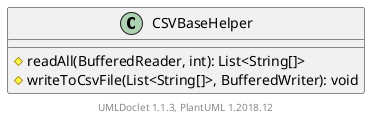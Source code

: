 @startuml

    class CSVBaseHelper {
        #readAll(BufferedReader, int): List<String[]>
        #writeToCsvFile(List<String[]>, BufferedWriter): void
    }


    center footer UMLDoclet 1.1.3, PlantUML 1.2018.12
@enduml
